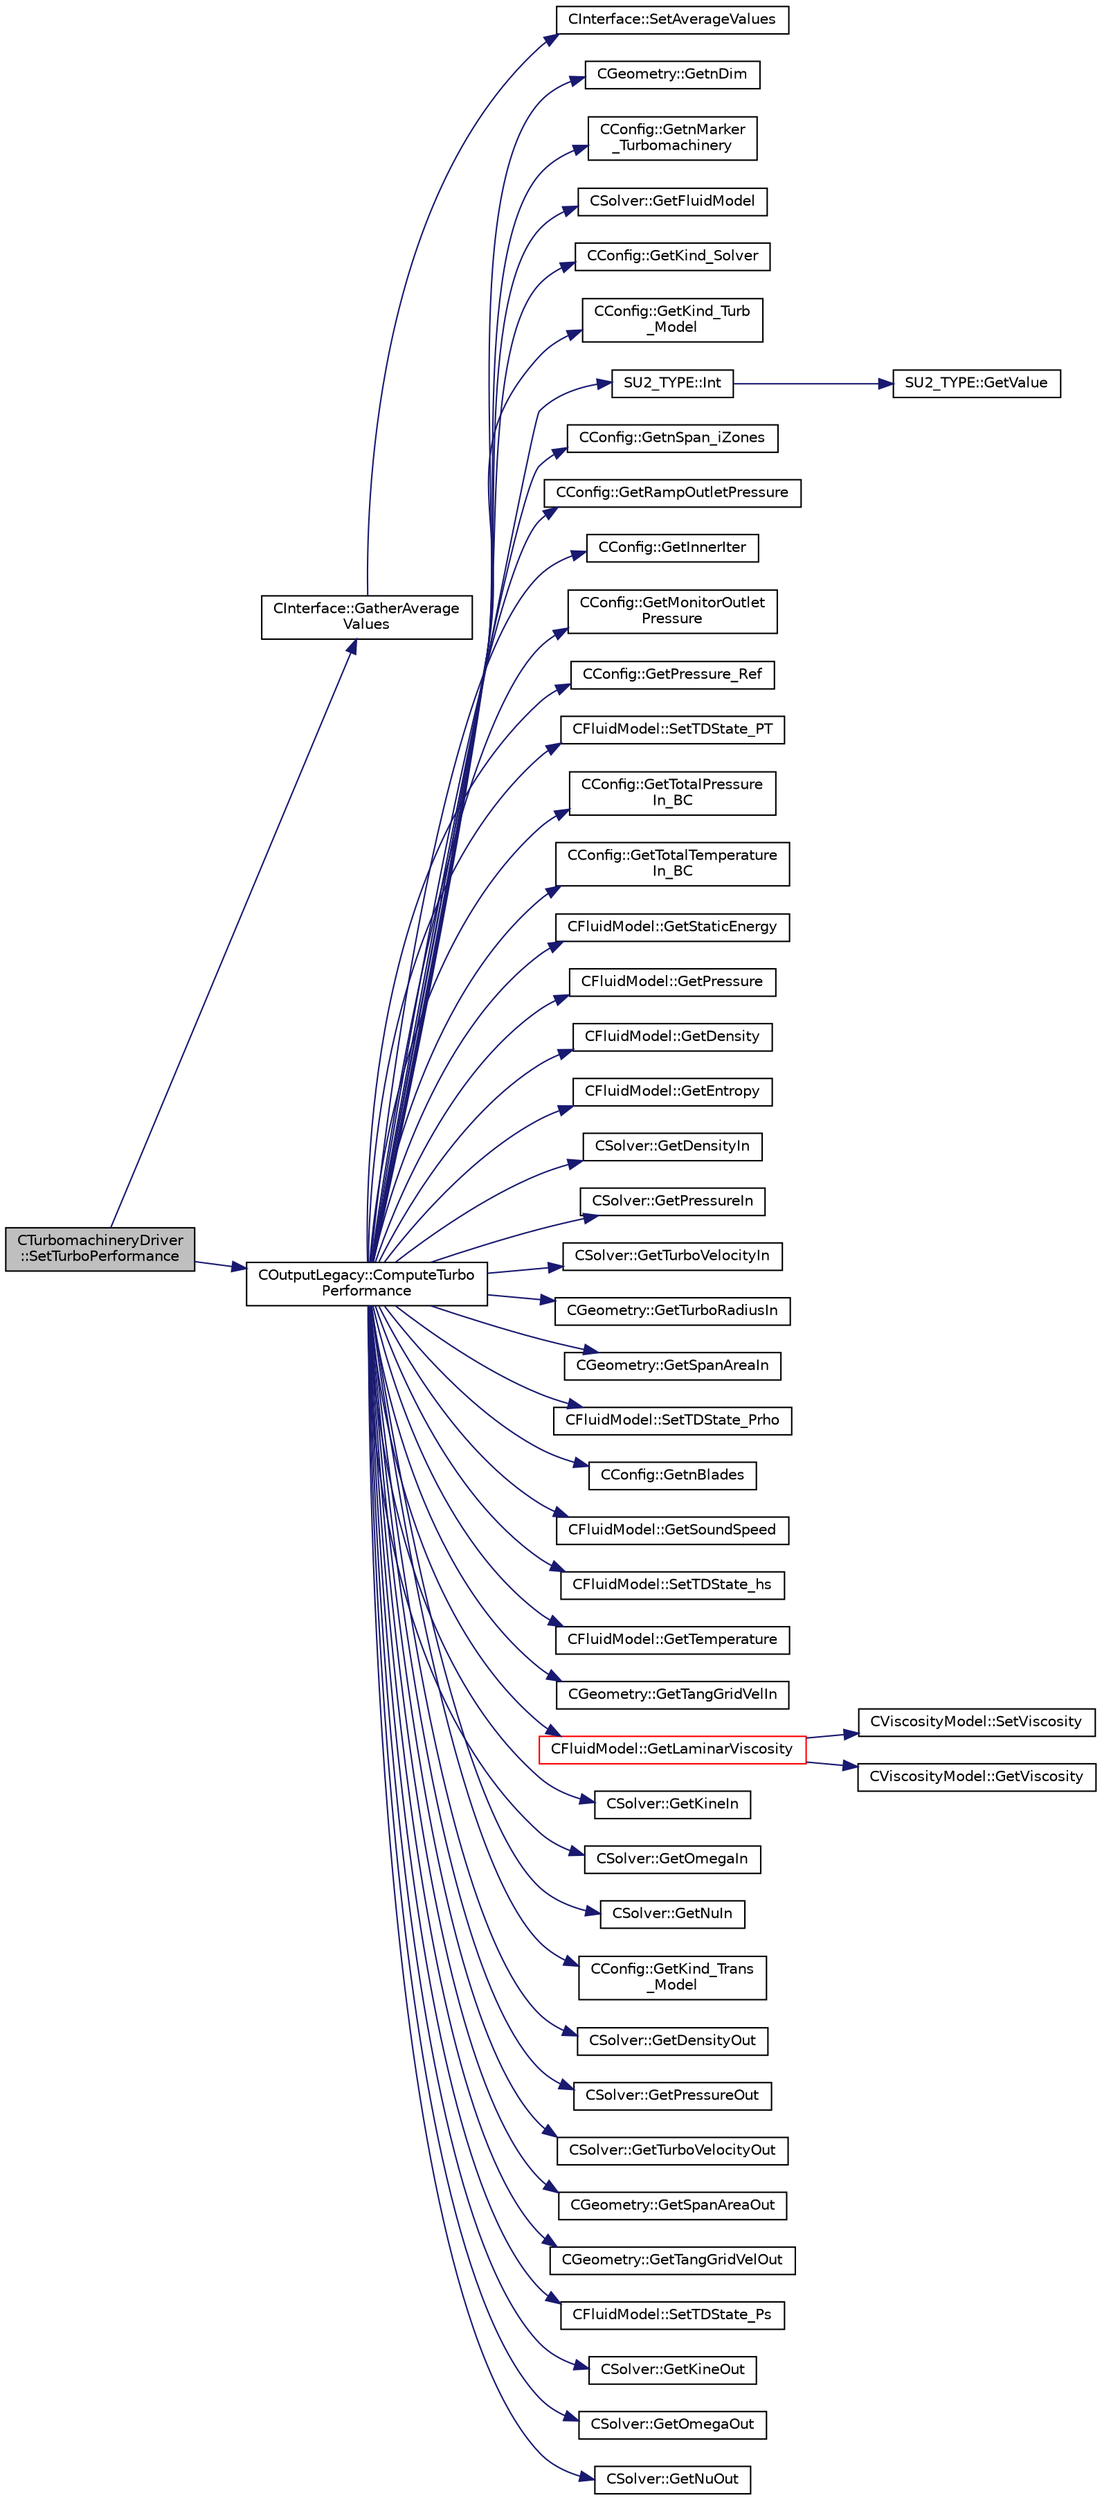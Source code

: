 digraph "CTurbomachineryDriver::SetTurboPerformance"
{
  edge [fontname="Helvetica",fontsize="10",labelfontname="Helvetica",labelfontsize="10"];
  node [fontname="Helvetica",fontsize="10",shape=record];
  rankdir="LR";
  Node450 [label="CTurbomachineryDriver\l::SetTurboPerformance",height=0.2,width=0.4,color="black", fillcolor="grey75", style="filled", fontcolor="black"];
  Node450 -> Node451 [color="midnightblue",fontsize="10",style="solid",fontname="Helvetica"];
  Node451 [label="CInterface::GatherAverage\lValues",height=0.2,width=0.4,color="black", fillcolor="white", style="filled",URL="$class_c_interface.html#ae4c7e8855cd35cc5c7e54bcbb8b67cea",tooltip="Interpolate data and scatter it into different processors, for matching meshes. "];
  Node451 -> Node452 [color="midnightblue",fontsize="10",style="solid",fontname="Helvetica"];
  Node452 [label="CInterface::SetAverageValues",height=0.2,width=0.4,color="black", fillcolor="white", style="filled",URL="$class_c_interface.html#a00c51b5553f761b1afc914f0fb6172e3",tooltip="A virtual member. "];
  Node450 -> Node453 [color="midnightblue",fontsize="10",style="solid",fontname="Helvetica"];
  Node453 [label="COutputLegacy::ComputeTurbo\lPerformance",height=0.2,width=0.4,color="black", fillcolor="white", style="filled",URL="$class_c_output_legacy.html#a870a4170d6099c1f7c589596e20d2079",tooltip="Compute . "];
  Node453 -> Node454 [color="midnightblue",fontsize="10",style="solid",fontname="Helvetica"];
  Node454 [label="CGeometry::GetnDim",height=0.2,width=0.4,color="black", fillcolor="white", style="filled",URL="$class_c_geometry.html#a2af01006c0c4f74ba089582f1a3587fe",tooltip="Get number of coordinates. "];
  Node453 -> Node455 [color="midnightblue",fontsize="10",style="solid",fontname="Helvetica"];
  Node455 [label="CConfig::GetnMarker\l_Turbomachinery",height=0.2,width=0.4,color="black", fillcolor="white", style="filled",URL="$class_c_config.html#a8f0ce5b4f605f885ae5391f567e3ae20",tooltip="number Turbomachinery performance option specified from config file. "];
  Node453 -> Node456 [color="midnightblue",fontsize="10",style="solid",fontname="Helvetica"];
  Node456 [label="CSolver::GetFluidModel",height=0.2,width=0.4,color="black", fillcolor="white", style="filled",URL="$class_c_solver.html#aa0b9bfd6b7dfe827d3a1709d6472d3ea",tooltip="Compute the pressure at the infinity. "];
  Node453 -> Node457 [color="midnightblue",fontsize="10",style="solid",fontname="Helvetica"];
  Node457 [label="CConfig::GetKind_Solver",height=0.2,width=0.4,color="black", fillcolor="white", style="filled",URL="$class_c_config.html#a0e2628fc803f14ec6179427ee02e8655",tooltip="Governing equations of the flow (it can be different from the run time equation). ..."];
  Node453 -> Node458 [color="midnightblue",fontsize="10",style="solid",fontname="Helvetica"];
  Node458 [label="CConfig::GetKind_Turb\l_Model",height=0.2,width=0.4,color="black", fillcolor="white", style="filled",URL="$class_c_config.html#a40aaed07fc5844d505d2c0b7076594d7",tooltip="Get the kind of the turbulence model. "];
  Node453 -> Node459 [color="midnightblue",fontsize="10",style="solid",fontname="Helvetica"];
  Node459 [label="SU2_TYPE::Int",height=0.2,width=0.4,color="black", fillcolor="white", style="filled",URL="$namespace_s_u2___t_y_p_e.html#a6b48817766d8a6486caa2807a52f6bae",tooltip="Casts the primitive value to int (uses GetValue, already implemented for each type). "];
  Node459 -> Node460 [color="midnightblue",fontsize="10",style="solid",fontname="Helvetica"];
  Node460 [label="SU2_TYPE::GetValue",height=0.2,width=0.4,color="black", fillcolor="white", style="filled",URL="$namespace_s_u2___t_y_p_e.html#a0ed43473f5a450ce028d088427bf10cb",tooltip="Get the (primitive) value of the datatype (needs to be implemented for each new type). "];
  Node453 -> Node461 [color="midnightblue",fontsize="10",style="solid",fontname="Helvetica"];
  Node461 [label="CConfig::GetnSpan_iZones",height=0.2,width=0.4,color="black", fillcolor="white", style="filled",URL="$class_c_config.html#aa3e82c0cf9bc226e491987b53372a585",tooltip="set number span-wise sections to compute 3D BC and performance for turbomachinery. "];
  Node453 -> Node462 [color="midnightblue",fontsize="10",style="solid",fontname="Helvetica"];
  Node462 [label="CConfig::GetRampOutletPressure",height=0.2,width=0.4,color="black", fillcolor="white", style="filled",URL="$class_c_config.html#ad8d316ff1f9e14b2db8b9a69d4fe3faf",tooltip="Get Outlet Pressure Ramp option. "];
  Node453 -> Node463 [color="midnightblue",fontsize="10",style="solid",fontname="Helvetica"];
  Node463 [label="CConfig::GetInnerIter",height=0.2,width=0.4,color="black", fillcolor="white", style="filled",URL="$class_c_config.html#afb04e3794a1a3cef3c5897f31f2efd2d",tooltip="Get the current FSI iteration number. "];
  Node453 -> Node464 [color="midnightblue",fontsize="10",style="solid",fontname="Helvetica"];
  Node464 [label="CConfig::GetMonitorOutlet\lPressure",height=0.2,width=0.4,color="black", fillcolor="white", style="filled",URL="$class_c_config.html#a757f658f764c631a1c7157995f527374",tooltip="Get final Outlet Pressure value for the ramp. "];
  Node453 -> Node465 [color="midnightblue",fontsize="10",style="solid",fontname="Helvetica"];
  Node465 [label="CConfig::GetPressure_Ref",height=0.2,width=0.4,color="black", fillcolor="white", style="filled",URL="$class_c_config.html#a39147c417b27ad7df00efea4ea1fcecc",tooltip="Get the value of the reference pressure for non-dimensionalization. "];
  Node453 -> Node466 [color="midnightblue",fontsize="10",style="solid",fontname="Helvetica"];
  Node466 [label="CFluidModel::SetTDState_PT",height=0.2,width=0.4,color="black", fillcolor="white", style="filled",URL="$class_c_fluid_model.html#aba62ecbb521322a3c475561f84d77a1a",tooltip="virtual member that would be different for each gas model implemented "];
  Node453 -> Node467 [color="midnightblue",fontsize="10",style="solid",fontname="Helvetica"];
  Node467 [label="CConfig::GetTotalPressure\lIn_BC",height=0.2,width=0.4,color="black", fillcolor="white", style="filled",URL="$class_c_config.html#adcae3c96209bb56c94788ee5349760b6",tooltip="Get the inlet total pressure imposed as BC for internal flow. "];
  Node453 -> Node468 [color="midnightblue",fontsize="10",style="solid",fontname="Helvetica"];
  Node468 [label="CConfig::GetTotalTemperature\lIn_BC",height=0.2,width=0.4,color="black", fillcolor="white", style="filled",URL="$class_c_config.html#a92e03b565fea988d6f6470a502071c89",tooltip="Get the inlet total temperature imposed as BC for internal flow. "];
  Node453 -> Node469 [color="midnightblue",fontsize="10",style="solid",fontname="Helvetica"];
  Node469 [label="CFluidModel::GetStaticEnergy",height=0.2,width=0.4,color="black", fillcolor="white", style="filled",URL="$class_c_fluid_model.html#a99d4d8c322ea4f1072e0326f09154318",tooltip="Get fluid internal energy. "];
  Node453 -> Node470 [color="midnightblue",fontsize="10",style="solid",fontname="Helvetica"];
  Node470 [label="CFluidModel::GetPressure",height=0.2,width=0.4,color="black", fillcolor="white", style="filled",URL="$class_c_fluid_model.html#a169d9e9a0c7f8b5d35642940c62c4ecb",tooltip="Get fluid pressure. "];
  Node453 -> Node471 [color="midnightblue",fontsize="10",style="solid",fontname="Helvetica"];
  Node471 [label="CFluidModel::GetDensity",height=0.2,width=0.4,color="black", fillcolor="white", style="filled",URL="$class_c_fluid_model.html#ab386408b4b890e3e27be7a28a740d1ae",tooltip="Get fluid density. "];
  Node453 -> Node472 [color="midnightblue",fontsize="10",style="solid",fontname="Helvetica"];
  Node472 [label="CFluidModel::GetEntropy",height=0.2,width=0.4,color="black", fillcolor="white", style="filled",URL="$class_c_fluid_model.html#ae58726982aa144f14d097c86ae76e871",tooltip="Get fluid entropy. "];
  Node453 -> Node473 [color="midnightblue",fontsize="10",style="solid",fontname="Helvetica"];
  Node473 [label="CSolver::GetDensityIn",height=0.2,width=0.4,color="black", fillcolor="white", style="filled",URL="$class_c_solver.html#a1618ec3237ab13a93a51fe497ae85983",tooltip="A virtual member. "];
  Node453 -> Node474 [color="midnightblue",fontsize="10",style="solid",fontname="Helvetica"];
  Node474 [label="CSolver::GetPressureIn",height=0.2,width=0.4,color="black", fillcolor="white", style="filled",URL="$class_c_solver.html#a674f130421b23466967b8ecb11f16223",tooltip="A virtual member. "];
  Node453 -> Node475 [color="midnightblue",fontsize="10",style="solid",fontname="Helvetica"];
  Node475 [label="CSolver::GetTurboVelocityIn",height=0.2,width=0.4,color="black", fillcolor="white", style="filled",URL="$class_c_solver.html#ab3294ca03e99f6d6ea67fa0be209fdee",tooltip="A virtual member. "];
  Node453 -> Node476 [color="midnightblue",fontsize="10",style="solid",fontname="Helvetica"];
  Node476 [label="CGeometry::GetTurboRadiusIn",height=0.2,width=0.4,color="black", fillcolor="white", style="filled",URL="$class_c_geometry.html#af05aa0410e098e86738180696002765b",tooltip="A virtual member. "];
  Node453 -> Node477 [color="midnightblue",fontsize="10",style="solid",fontname="Helvetica"];
  Node477 [label="CGeometry::GetSpanAreaIn",height=0.2,width=0.4,color="black", fillcolor="white", style="filled",URL="$class_c_geometry.html#a08811729bf450ee9a8b2e8a20d3fad97",tooltip="A virtual member. "];
  Node453 -> Node478 [color="midnightblue",fontsize="10",style="solid",fontname="Helvetica"];
  Node478 [label="CFluidModel::SetTDState_Prho",height=0.2,width=0.4,color="black", fillcolor="white", style="filled",URL="$class_c_fluid_model.html#ad93e74a6cc6610e9c31c180040bda4e6",tooltip="virtual member that would be different for each gas model implemented "];
  Node453 -> Node479 [color="midnightblue",fontsize="10",style="solid",fontname="Helvetica"];
  Node479 [label="CConfig::GetnBlades",height=0.2,width=0.4,color="black", fillcolor="white", style="filled",URL="$class_c_config.html#a059a4a684dcc4f704e72abcbcbe3c65c",tooltip="number Turbomachinery blades computed using the pitch information. "];
  Node453 -> Node480 [color="midnightblue",fontsize="10",style="solid",fontname="Helvetica"];
  Node480 [label="CFluidModel::GetSoundSpeed",height=0.2,width=0.4,color="black", fillcolor="white", style="filled",URL="$class_c_fluid_model.html#a4a2b307dfa2a545c632548c8d7c6e86c",tooltip="Get fluid speed of sound. "];
  Node453 -> Node481 [color="midnightblue",fontsize="10",style="solid",fontname="Helvetica"];
  Node481 [label="CFluidModel::SetTDState_hs",height=0.2,width=0.4,color="black", fillcolor="white", style="filled",URL="$class_c_fluid_model.html#a445de8d73576e76b0264c2fc7e3430ad",tooltip="virtual member that would be different for each gas model implemented "];
  Node453 -> Node482 [color="midnightblue",fontsize="10",style="solid",fontname="Helvetica"];
  Node482 [label="CFluidModel::GetTemperature",height=0.2,width=0.4,color="black", fillcolor="white", style="filled",URL="$class_c_fluid_model.html#aeba3f29d27211ff50acad59477105969",tooltip="Get fluid temperature. "];
  Node453 -> Node483 [color="midnightblue",fontsize="10",style="solid",fontname="Helvetica"];
  Node483 [label="CGeometry::GetTangGridVelIn",height=0.2,width=0.4,color="black", fillcolor="white", style="filled",URL="$class_c_geometry.html#a623de5c51544f445bf5d19ad0a08847b",tooltip="A virtual member. "];
  Node453 -> Node484 [color="midnightblue",fontsize="10",style="solid",fontname="Helvetica"];
  Node484 [label="CFluidModel::GetLaminarViscosity",height=0.2,width=0.4,color="red", fillcolor="white", style="filled",URL="$class_c_fluid_model.html#aacc86b5eb9d89d858870caf49c63eed8",tooltip="Get fluid dynamic viscosity. "];
  Node484 -> Node485 [color="midnightblue",fontsize="10",style="solid",fontname="Helvetica"];
  Node485 [label="CViscosityModel::SetViscosity",height=0.2,width=0.4,color="black", fillcolor="white", style="filled",URL="$class_c_viscosity_model.html#af665c498219e0954aba6a62000be2d92",tooltip="Set Viscosity. "];
  Node484 -> Node486 [color="midnightblue",fontsize="10",style="solid",fontname="Helvetica"];
  Node486 [label="CViscosityModel::GetViscosity",height=0.2,width=0.4,color="black", fillcolor="white", style="filled",URL="$class_c_viscosity_model.html#abd109aeaf6af06115166fe4fe46f733c",tooltip="return viscosity value. "];
  Node453 -> Node490 [color="midnightblue",fontsize="10",style="solid",fontname="Helvetica"];
  Node490 [label="CSolver::GetKineIn",height=0.2,width=0.4,color="black", fillcolor="white", style="filled",URL="$class_c_solver.html#a33540caba6296e63b5049c5960b1666e",tooltip="A virtual member. "];
  Node453 -> Node491 [color="midnightblue",fontsize="10",style="solid",fontname="Helvetica"];
  Node491 [label="CSolver::GetOmegaIn",height=0.2,width=0.4,color="black", fillcolor="white", style="filled",URL="$class_c_solver.html#a81bf6b76c015149f1d38022a9e95e1eb",tooltip="A virtual member. "];
  Node453 -> Node492 [color="midnightblue",fontsize="10",style="solid",fontname="Helvetica"];
  Node492 [label="CSolver::GetNuIn",height=0.2,width=0.4,color="black", fillcolor="white", style="filled",URL="$class_c_solver.html#a04251ea58a7b42cceae95539b46f7e30",tooltip="A virtual member. "];
  Node453 -> Node493 [color="midnightblue",fontsize="10",style="solid",fontname="Helvetica"];
  Node493 [label="CConfig::GetKind_Trans\l_Model",height=0.2,width=0.4,color="black", fillcolor="white", style="filled",URL="$class_c_config.html#a362c61be9d6c43c8913d7379c6fd2300",tooltip="Get the kind of the transition model. "];
  Node453 -> Node494 [color="midnightblue",fontsize="10",style="solid",fontname="Helvetica"];
  Node494 [label="CSolver::GetDensityOut",height=0.2,width=0.4,color="black", fillcolor="white", style="filled",URL="$class_c_solver.html#a4b671feb0038985623c55265a0b81df0",tooltip="A virtual member. "];
  Node453 -> Node495 [color="midnightblue",fontsize="10",style="solid",fontname="Helvetica"];
  Node495 [label="CSolver::GetPressureOut",height=0.2,width=0.4,color="black", fillcolor="white", style="filled",URL="$class_c_solver.html#acd27c45cef9cb519a29268d747b3390f",tooltip="A virtual member. "];
  Node453 -> Node496 [color="midnightblue",fontsize="10",style="solid",fontname="Helvetica"];
  Node496 [label="CSolver::GetTurboVelocityOut",height=0.2,width=0.4,color="black", fillcolor="white", style="filled",URL="$class_c_solver.html#af6d8c55bb2fdc3eca1f74bcc35787cc0",tooltip="A virtual member. "];
  Node453 -> Node497 [color="midnightblue",fontsize="10",style="solid",fontname="Helvetica"];
  Node497 [label="CGeometry::GetSpanAreaOut",height=0.2,width=0.4,color="black", fillcolor="white", style="filled",URL="$class_c_geometry.html#a81f424f04e4403f5408c2a436f8b6965",tooltip="A virtual member. "];
  Node453 -> Node498 [color="midnightblue",fontsize="10",style="solid",fontname="Helvetica"];
  Node498 [label="CGeometry::GetTangGridVelOut",height=0.2,width=0.4,color="black", fillcolor="white", style="filled",URL="$class_c_geometry.html#a317a3331b32a6e020cb81c4ca2f07074",tooltip="A virtual member. "];
  Node453 -> Node499 [color="midnightblue",fontsize="10",style="solid",fontname="Helvetica"];
  Node499 [label="CFluidModel::SetTDState_Ps",height=0.2,width=0.4,color="black", fillcolor="white", style="filled",URL="$class_c_fluid_model.html#aecce8d3901cef3ef3d31d75288cb2f73",tooltip="virtual member that would be different for each gas model implemented "];
  Node453 -> Node500 [color="midnightblue",fontsize="10",style="solid",fontname="Helvetica"];
  Node500 [label="CSolver::GetKineOut",height=0.2,width=0.4,color="black", fillcolor="white", style="filled",URL="$class_c_solver.html#a3a270d1976160bfe3af2b0fde81c245a",tooltip="A virtual member. "];
  Node453 -> Node501 [color="midnightblue",fontsize="10",style="solid",fontname="Helvetica"];
  Node501 [label="CSolver::GetOmegaOut",height=0.2,width=0.4,color="black", fillcolor="white", style="filled",URL="$class_c_solver.html#a611d50841142f3a458b6a34dd1bfade8",tooltip="A virtual member. "];
  Node453 -> Node502 [color="midnightblue",fontsize="10",style="solid",fontname="Helvetica"];
  Node502 [label="CSolver::GetNuOut",height=0.2,width=0.4,color="black", fillcolor="white", style="filled",URL="$class_c_solver.html#a361d0544071fb10b6733fdb0864479d8",tooltip="A virtual member. "];
}
